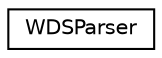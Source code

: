 digraph "Graphical Class Hierarchy"
{
 // INTERACTIVE_SVG=YES
  edge [fontname="Helvetica",fontsize="10",labelfontname="Helvetica",labelfontsize="10"];
  node [fontname="Helvetica",fontsize="10",shape=record];
  rankdir="LR";
  Node1 [label="WDSParser",height=0.2,width=0.4,color="black", fillcolor="white", style="filled",URL="$class_w_d_s_parser.html"];
}
